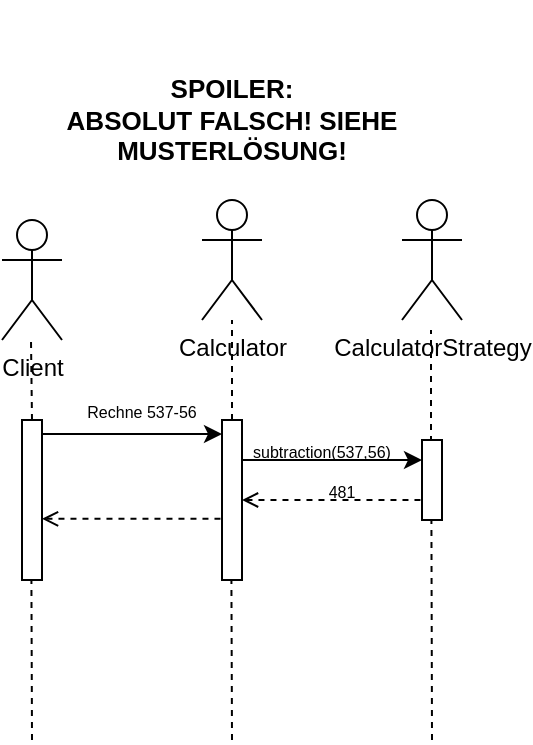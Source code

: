 <mxfile version="15.9.6" type="github" pages="2">
  <diagram id="ZqRQ5VkeZqiA2t7ABY4D" name="my-solution">
    <mxGraphModel dx="556" dy="361" grid="1" gridSize="10" guides="1" tooltips="1" connect="1" arrows="1" fold="1" page="1" pageScale="1" pageWidth="827" pageHeight="1169" math="0" shadow="0">
      <root>
        <mxCell id="0" />
        <mxCell id="1" parent="0" />
        <mxCell id="VfXCrgoS_HlfUjQ3JBpE-6" value="CalculatorStrategy" style="shape=umlActor;verticalLabelPosition=bottom;verticalAlign=top;html=1;outlineConnect=0;" vertex="1" parent="1">
          <mxGeometry x="360" y="330" width="30" height="60" as="geometry" />
        </mxCell>
        <mxCell id="VfXCrgoS_HlfUjQ3JBpE-7" value="Client" style="shape=umlActor;verticalLabelPosition=bottom;verticalAlign=top;html=1;outlineConnect=0;" vertex="1" parent="1">
          <mxGeometry x="160" y="340" width="30" height="60" as="geometry" />
        </mxCell>
        <mxCell id="VfXCrgoS_HlfUjQ3JBpE-10" value="Calculator" style="shape=umlActor;verticalLabelPosition=bottom;verticalAlign=top;html=1;outlineConnect=0;" vertex="1" parent="1">
          <mxGeometry x="260" y="330" width="30" height="60" as="geometry" />
        </mxCell>
        <mxCell id="VfXCrgoS_HlfUjQ3JBpE-13" value="" style="endArrow=none;dashed=1;html=1;rounded=0;" edge="1" parent="1" target="VfXCrgoS_HlfUjQ3JBpE-10">
          <mxGeometry width="50" height="50" relative="1" as="geometry">
            <mxPoint x="275" y="470" as="sourcePoint" />
            <mxPoint x="300" y="460" as="targetPoint" />
          </mxGeometry>
        </mxCell>
        <mxCell id="VfXCrgoS_HlfUjQ3JBpE-17" value="" style="endArrow=none;dashed=1;html=1;rounded=0;" edge="1" parent="1">
          <mxGeometry width="50" height="50" relative="1" as="geometry">
            <mxPoint x="175" y="440" as="sourcePoint" />
            <mxPoint x="174.5" y="400" as="targetPoint" />
          </mxGeometry>
        </mxCell>
        <mxCell id="VfXCrgoS_HlfUjQ3JBpE-18" value="" style="rounded=0;whiteSpace=wrap;html=1;" vertex="1" parent="1">
          <mxGeometry x="170" y="440" width="10" height="80" as="geometry" />
        </mxCell>
        <mxCell id="VfXCrgoS_HlfUjQ3JBpE-19" value="" style="rounded=0;whiteSpace=wrap;html=1;" vertex="1" parent="1">
          <mxGeometry x="270" y="440" width="10" height="80" as="geometry" />
        </mxCell>
        <mxCell id="VfXCrgoS_HlfUjQ3JBpE-20" value="" style="endArrow=classic;html=1;rounded=0;" edge="1" parent="1">
          <mxGeometry width="50" height="50" relative="1" as="geometry">
            <mxPoint x="180" y="447" as="sourcePoint" />
            <mxPoint x="270" y="447" as="targetPoint" />
          </mxGeometry>
        </mxCell>
        <mxCell id="VfXCrgoS_HlfUjQ3JBpE-21" value="&lt;font style=&quot;font-size: 8px&quot;&gt;Rechne 537-56&lt;/font&gt;" style="text;html=1;strokeColor=none;fillColor=none;align=center;verticalAlign=middle;whiteSpace=wrap;rounded=0;" vertex="1" parent="1">
          <mxGeometry x="200" y="420" width="60" height="30" as="geometry" />
        </mxCell>
        <mxCell id="VfXCrgoS_HlfUjQ3JBpE-25" value="" style="endArrow=none;dashed=1;html=1;rounded=0;" edge="1" parent="1">
          <mxGeometry width="50" height="50" relative="1" as="geometry">
            <mxPoint x="374.5" y="475" as="sourcePoint" />
            <mxPoint x="374.5" y="395" as="targetPoint" />
          </mxGeometry>
        </mxCell>
        <mxCell id="VfXCrgoS_HlfUjQ3JBpE-23" value="" style="rounded=0;whiteSpace=wrap;html=1;" vertex="1" parent="1">
          <mxGeometry x="370" y="450" width="10" height="40" as="geometry" />
        </mxCell>
        <mxCell id="VfXCrgoS_HlfUjQ3JBpE-26" value="" style="endArrow=classic;html=1;rounded=0;fontSize=8;exitX=1;exitY=0.25;exitDx=0;exitDy=0;entryX=0;entryY=0.25;entryDx=0;entryDy=0;" edge="1" parent="1" source="VfXCrgoS_HlfUjQ3JBpE-19" target="VfXCrgoS_HlfUjQ3JBpE-23">
          <mxGeometry width="50" height="50" relative="1" as="geometry">
            <mxPoint x="300" y="480" as="sourcePoint" />
            <mxPoint x="350" y="430" as="targetPoint" />
          </mxGeometry>
        </mxCell>
        <mxCell id="VfXCrgoS_HlfUjQ3JBpE-27" value="&lt;font style=&quot;font-size: 8px&quot;&gt;subtraction(537,56)&lt;/font&gt;" style="text;html=1;strokeColor=none;fillColor=none;align=center;verticalAlign=middle;whiteSpace=wrap;rounded=0;" vertex="1" parent="1">
          <mxGeometry x="290" y="440" width="60" height="30" as="geometry" />
        </mxCell>
        <mxCell id="VfXCrgoS_HlfUjQ3JBpE-28" value="" style="endArrow=none;dashed=1;html=1;rounded=0;fontSize=8;entryX=0;entryY=0.75;entryDx=0;entryDy=0;exitX=1;exitY=0.5;exitDx=0;exitDy=0;endFill=0;startArrow=open;startFill=0;" edge="1" parent="1" source="VfXCrgoS_HlfUjQ3JBpE-19" target="VfXCrgoS_HlfUjQ3JBpE-23">
          <mxGeometry width="50" height="50" relative="1" as="geometry">
            <mxPoint x="300" y="480" as="sourcePoint" />
            <mxPoint x="350" y="430" as="targetPoint" />
          </mxGeometry>
        </mxCell>
        <mxCell id="VfXCrgoS_HlfUjQ3JBpE-29" value="&lt;font style=&quot;font-size: 8px&quot;&gt;481&lt;/font&gt;" style="text;html=1;strokeColor=none;fillColor=none;align=center;verticalAlign=middle;whiteSpace=wrap;rounded=0;" vertex="1" parent="1">
          <mxGeometry x="300" y="460" width="60" height="30" as="geometry" />
        </mxCell>
        <mxCell id="VfXCrgoS_HlfUjQ3JBpE-30" value="" style="endArrow=none;dashed=1;html=1;rounded=0;fontSize=8;entryX=0;entryY=0.375;entryDx=0;entryDy=0;entryPerimeter=0;exitX=1;exitY=0.5;exitDx=0;exitDy=0;endFill=0;startArrow=open;startFill=0;" edge="1" parent="1">
          <mxGeometry width="50" height="50" relative="1" as="geometry">
            <mxPoint x="180" y="489.41" as="sourcePoint" />
            <mxPoint x="270" y="489.41" as="targetPoint" />
          </mxGeometry>
        </mxCell>
        <mxCell id="VfXCrgoS_HlfUjQ3JBpE-32" value="" style="endArrow=none;dashed=1;html=1;rounded=0;" edge="1" parent="1">
          <mxGeometry width="50" height="50" relative="1" as="geometry">
            <mxPoint x="175" y="600" as="sourcePoint" />
            <mxPoint x="174.71" y="520" as="targetPoint" />
          </mxGeometry>
        </mxCell>
        <mxCell id="VfXCrgoS_HlfUjQ3JBpE-33" value="" style="endArrow=none;dashed=1;html=1;rounded=0;" edge="1" parent="1">
          <mxGeometry width="50" height="50" relative="1" as="geometry">
            <mxPoint x="275" y="600" as="sourcePoint" />
            <mxPoint x="274.71" y="520" as="targetPoint" />
          </mxGeometry>
        </mxCell>
        <mxCell id="VfXCrgoS_HlfUjQ3JBpE-34" value="" style="endArrow=none;dashed=1;html=1;rounded=0;" edge="1" parent="1">
          <mxGeometry width="50" height="50" relative="1" as="geometry">
            <mxPoint x="375" y="600" as="sourcePoint" />
            <mxPoint x="374.71" y="490" as="targetPoint" />
          </mxGeometry>
        </mxCell>
        <mxCell id="V4FmYQ2eOWTOJBM8IF6M-1" value="&lt;font style=&quot;font-size: 13px&quot;&gt;&lt;b&gt;SPOILER:&lt;br&gt;ABSOLUT FALSCH! SIEHE MUSTERLÖSUNG!&lt;/b&gt;&lt;/font&gt;" style="text;html=1;strokeColor=none;fillColor=none;align=center;verticalAlign=middle;whiteSpace=wrap;rounded=0;fontSize=8;" vertex="1" parent="1">
          <mxGeometry x="165" y="230" width="220" height="120" as="geometry" />
        </mxCell>
      </root>
    </mxGraphModel>
  </diagram>
  <diagram id="I0icmkzqHwohbQtQOhYp" name="muster-solution">
    <mxGraphModel dx="1437" dy="396" grid="1" gridSize="10" guides="1" tooltips="1" connect="1" arrows="1" fold="1" page="1" pageScale="1" pageWidth="827" pageHeight="1169" math="0" shadow="0">
      <root>
        <mxCell id="XU2fqCykjProLwcebnMo-0" />
        <mxCell id="XU2fqCykjProLwcebnMo-1" parent="XU2fqCykjProLwcebnMo-0" />
        <mxCell id="6Lv_JJJemTBI_aj4xngX-1" value="Client" style="shape=umlActor;verticalLabelPosition=bottom;verticalAlign=top;html=1;outlineConnect=0;" vertex="1" parent="XU2fqCykjProLwcebnMo-1">
          <mxGeometry x="270" y="170" width="30" height="60" as="geometry" />
        </mxCell>
        <mxCell id="6Lv_JJJemTBI_aj4xngX-4" value="" style="endArrow=none;dashed=1;html=1;rounded=0;" edge="1" parent="XU2fqCykjProLwcebnMo-1">
          <mxGeometry width="50" height="50" relative="1" as="geometry">
            <mxPoint x="285" y="270" as="sourcePoint" />
            <mxPoint x="284.5" y="230" as="targetPoint" />
          </mxGeometry>
        </mxCell>
        <mxCell id="6Lv_JJJemTBI_aj4xngX-5" value="" style="rounded=0;whiteSpace=wrap;html=1;" vertex="1" parent="XU2fqCykjProLwcebnMo-1">
          <mxGeometry x="280" y="270" width="10" height="80" as="geometry" />
        </mxCell>
        <mxCell id="6Lv_JJJemTBI_aj4xngX-7" value="" style="endArrow=open;html=1;rounded=0;dashed=1;endFill=0;" edge="1" parent="XU2fqCykjProLwcebnMo-1">
          <mxGeometry width="50" height="50" relative="1" as="geometry">
            <mxPoint x="290" y="277" as="sourcePoint" />
            <mxPoint x="340" y="277" as="targetPoint" />
          </mxGeometry>
        </mxCell>
        <mxCell id="6Lv_JJJemTBI_aj4xngX-19" value="Substraction" style="rounded=0;whiteSpace=wrap;html=1;fontSize=8;" vertex="1" parent="XU2fqCykjProLwcebnMo-1">
          <mxGeometry x="340" y="270" width="50" height="20" as="geometry" />
        </mxCell>
        <mxCell id="6Lv_JJJemTBI_aj4xngX-21" value="" style="endArrow=none;dashed=1;html=1;rounded=0;" edge="1" parent="XU2fqCykjProLwcebnMo-1">
          <mxGeometry width="50" height="50" relative="1" as="geometry">
            <mxPoint x="365" y="400" as="sourcePoint" />
            <mxPoint x="364.68" y="290" as="targetPoint" />
          </mxGeometry>
        </mxCell>
        <mxCell id="6Lv_JJJemTBI_aj4xngX-22" value="" style="rounded=0;whiteSpace=wrap;html=1;" vertex="1" parent="XU2fqCykjProLwcebnMo-1">
          <mxGeometry x="450" y="300" width="10" height="40" as="geometry" />
        </mxCell>
        <mxCell id="6Lv_JJJemTBI_aj4xngX-23" value="Actor" style="shape=umlActor;verticalLabelPosition=bottom;verticalAlign=top;html=1;outlineConnect=0;fontSize=8;" vertex="1" parent="XU2fqCykjProLwcebnMo-1">
          <mxGeometry x="440" y="170" width="30" height="60" as="geometry" />
        </mxCell>
        <mxCell id="5E4oeL3s4RU_wQmwiwaq-0" value="Siehe:&lt;br&gt;&lt;font style=&quot;font-size: 7px&quot;&gt;https://uml.szut.dev/svg/fL1B3e8m4DrpYbaYIA8XQCA23JUG4zGw8Oq539sQS7kBaBQ0h5mrqtc_UUefsXVhMGEA1ecW6wce5vm2nacy6I6KKc1BmVH0aXG5LFfkK2EYQo6AxAw0aack9QEkXpZEGI6vdyfG2EiXL1xz47YKh_Zizq2Nm2BsdVWyOfXcroDabwNmAlCEOu6PmbYD7DBJsK_bWrTUsnPkgBIaq4ZyEDYV_wzZTAojurw_ctCSx0C0&lt;/font&gt;" style="text;html=1;strokeColor=none;fillColor=none;align=center;verticalAlign=middle;whiteSpace=wrap;rounded=0;fontSize=13;" vertex="1" parent="XU2fqCykjProLwcebnMo-1">
          <mxGeometry x="354" y="60" width="60" height="30" as="geometry" />
        </mxCell>
      </root>
    </mxGraphModel>
  </diagram>
</mxfile>
